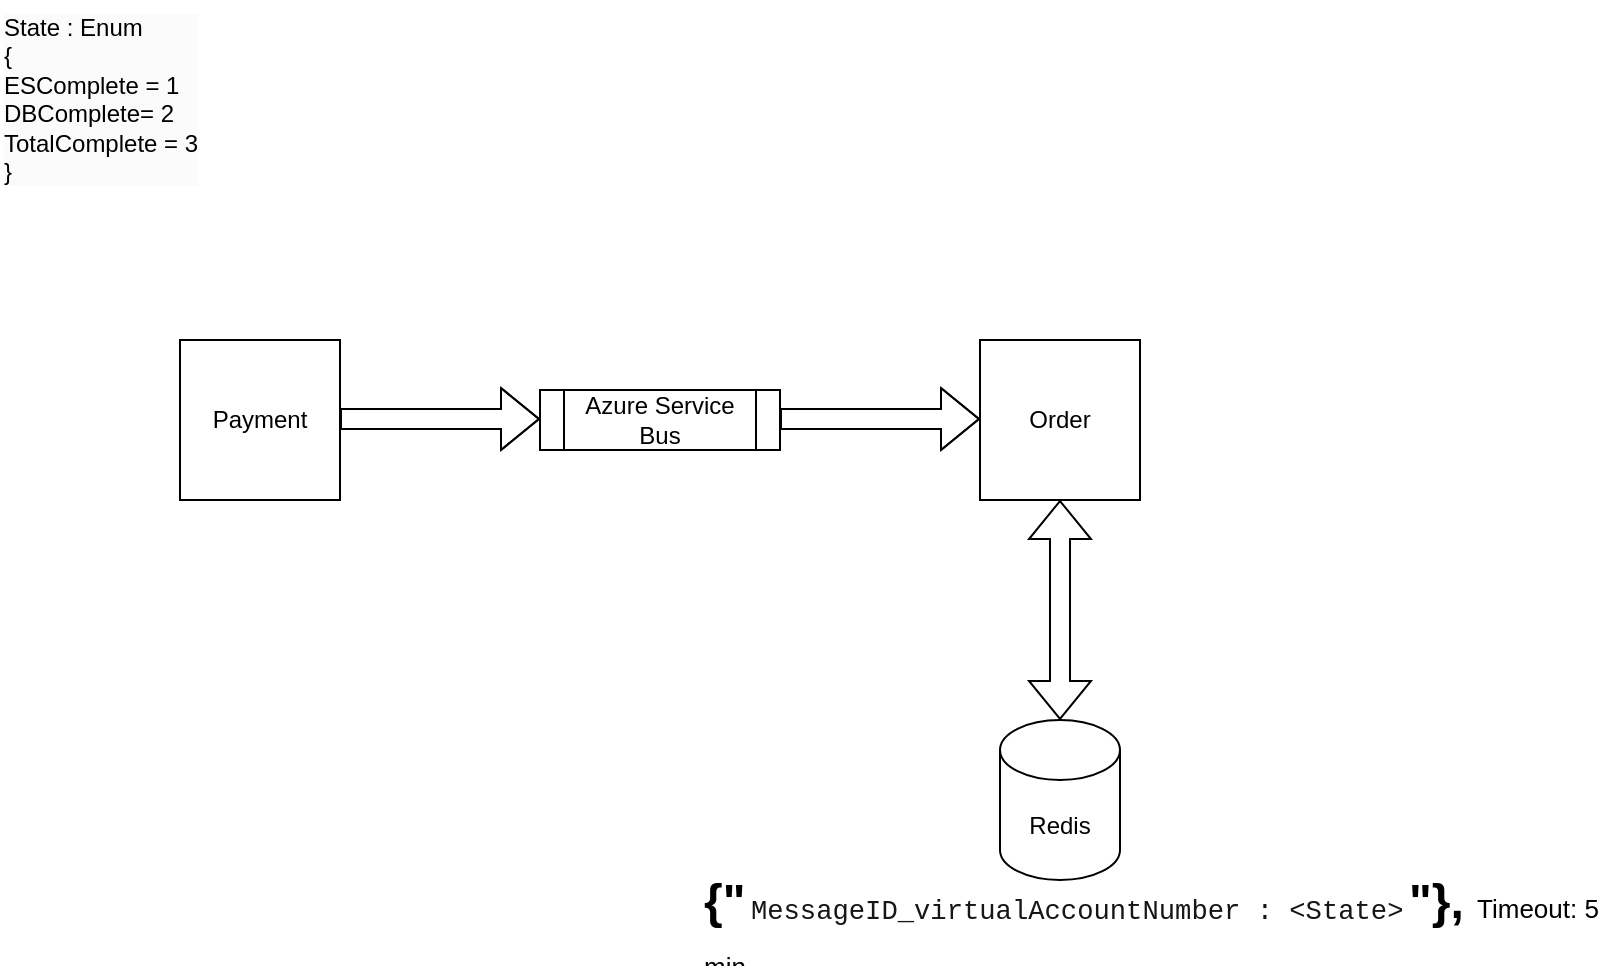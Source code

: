 <mxfile version="24.7.6">
  <diagram name="Page-1" id="N0aLUImtWfsf37ES5xlU">
    <mxGraphModel dx="1434" dy="772" grid="1" gridSize="10" guides="1" tooltips="1" connect="1" arrows="1" fold="1" page="1" pageScale="1" pageWidth="850" pageHeight="1100" math="0" shadow="0">
      <root>
        <mxCell id="0" />
        <mxCell id="1" parent="0" />
        <mxCell id="L4ZiJg9K0dXXw4O32fE6-1" value="Payment" style="whiteSpace=wrap;html=1;aspect=fixed;" vertex="1" parent="1">
          <mxGeometry x="110" y="220" width="80" height="80" as="geometry" />
        </mxCell>
        <mxCell id="L4ZiJg9K0dXXw4O32fE6-2" value="" style="shape=flexArrow;endArrow=classic;html=1;rounded=0;" edge="1" parent="1">
          <mxGeometry width="50" height="50" relative="1" as="geometry">
            <mxPoint x="190" y="259.5" as="sourcePoint" />
            <mxPoint x="290" y="259.5" as="targetPoint" />
            <Array as="points">
              <mxPoint x="200" y="259.5" />
            </Array>
          </mxGeometry>
        </mxCell>
        <mxCell id="L4ZiJg9K0dXXw4O32fE6-3" value="Azure Service Bus" style="shape=process;whiteSpace=wrap;html=1;backgroundOutline=1;" vertex="1" parent="1">
          <mxGeometry x="290" y="245" width="120" height="30" as="geometry" />
        </mxCell>
        <mxCell id="L4ZiJg9K0dXXw4O32fE6-4" value="Order" style="whiteSpace=wrap;html=1;aspect=fixed;" vertex="1" parent="1">
          <mxGeometry x="510" y="220" width="80" height="80" as="geometry" />
        </mxCell>
        <mxCell id="L4ZiJg9K0dXXw4O32fE6-5" value="" style="shape=flexArrow;endArrow=classic;html=1;rounded=0;" edge="1" parent="1">
          <mxGeometry width="50" height="50" relative="1" as="geometry">
            <mxPoint x="410" y="259.5" as="sourcePoint" />
            <mxPoint x="510" y="259.5" as="targetPoint" />
            <Array as="points">
              <mxPoint x="420" y="259.5" />
            </Array>
          </mxGeometry>
        </mxCell>
        <mxCell id="L4ZiJg9K0dXXw4O32fE6-7" value="Redis" style="shape=cylinder3;whiteSpace=wrap;html=1;boundedLbl=1;backgroundOutline=1;size=15;" vertex="1" parent="1">
          <mxGeometry x="520" y="410" width="60" height="80" as="geometry" />
        </mxCell>
        <mxCell id="L4ZiJg9K0dXXw4O32fE6-8" value="" style="shape=flexArrow;endArrow=classic;startArrow=classic;html=1;rounded=0;entryX=0.5;entryY=1;entryDx=0;entryDy=0;exitX=0.5;exitY=0;exitDx=0;exitDy=0;exitPerimeter=0;" edge="1" parent="1" source="L4ZiJg9K0dXXw4O32fE6-7" target="L4ZiJg9K0dXXw4O32fE6-4">
          <mxGeometry width="100" height="100" relative="1" as="geometry">
            <mxPoint x="430" y="440" as="sourcePoint" />
            <mxPoint x="530" y="340" as="targetPoint" />
          </mxGeometry>
        </mxCell>
        <mxCell id="L4ZiJg9K0dXXw4O32fE6-9" value="&lt;h1 style=&quot;margin-top: 0px;&quot;&gt;{&quot;&lt;code style=&quot;background-color: var(--theme-inline-code); font-weight: normal; box-sizing: inherit; outline-color: inherit; font-family: SFMono-Regular, Consolas, &amp;quot;Liberation Mono&amp;quot;, Menlo, Courier, monospace; font-size: 13.6px; direction: ltr; overflow-wrap: break-word; border-radius: 3px; padding: 0.1em 0.2em; color: rgb(22, 22, 22);&quot;&gt;MessageID_virtualAccountNumber : &amp;lt;State&amp;gt;&lt;/code&gt;&quot;}, &lt;span style=&quot;font-weight: normal;&quot;&gt;&lt;font style=&quot;font-size: 13px;&quot;&gt;Timeout: 5 min&lt;/font&gt;&lt;/span&gt;&lt;/h1&gt;&lt;div&gt;&lt;br&gt;&lt;/div&gt;&lt;div&gt;&lt;br&gt;&lt;/div&gt;" style="text;html=1;whiteSpace=wrap;overflow=hidden;rounded=0;" vertex="1" parent="1">
          <mxGeometry x="370" y="480" width="450" height="50" as="geometry" />
        </mxCell>
        <mxCell id="L4ZiJg9K0dXXw4O32fE6-10" value="&lt;div style=&quot;forced-color-adjust: none; color: rgb(0, 0, 0); font-family: Helvetica; font-size: 12px; font-style: normal; font-variant-ligatures: normal; font-variant-caps: normal; font-weight: 400; letter-spacing: normal; orphans: 2; text-align: left; text-indent: 0px; text-transform: none; widows: 2; word-spacing: 0px; -webkit-text-stroke-width: 0px; white-space: normal; background-color: rgb(251, 251, 251); text-decoration-thickness: initial; text-decoration-style: initial; text-decoration-color: initial;&quot;&gt;State : Enum&lt;/div&gt;&lt;div style=&quot;forced-color-adjust: none; color: rgb(0, 0, 0); font-family: Helvetica; font-size: 12px; font-style: normal; font-variant-ligatures: normal; font-variant-caps: normal; font-weight: 400; letter-spacing: normal; orphans: 2; text-align: left; text-indent: 0px; text-transform: none; widows: 2; word-spacing: 0px; -webkit-text-stroke-width: 0px; white-space: normal; background-color: rgb(251, 251, 251); text-decoration-thickness: initial; text-decoration-style: initial; text-decoration-color: initial;&quot;&gt;{&lt;/div&gt;&lt;div style=&quot;forced-color-adjust: none; color: rgb(0, 0, 0); font-family: Helvetica; font-size: 12px; font-style: normal; font-variant-ligatures: normal; font-variant-caps: normal; font-weight: 400; letter-spacing: normal; orphans: 2; text-align: left; text-indent: 0px; text-transform: none; widows: 2; word-spacing: 0px; -webkit-text-stroke-width: 0px; white-space: normal; background-color: rgb(251, 251, 251); text-decoration-thickness: initial; text-decoration-style: initial; text-decoration-color: initial;&quot;&gt;ESComplete = 1&lt;br style=&quot;forced-color-adjust: none;&quot;&gt;DBComplete= 2&lt;/div&gt;&lt;div style=&quot;forced-color-adjust: none; color: rgb(0, 0, 0); font-family: Helvetica; font-size: 12px; font-style: normal; font-variant-ligatures: normal; font-variant-caps: normal; font-weight: 400; letter-spacing: normal; orphans: 2; text-align: left; text-indent: 0px; text-transform: none; widows: 2; word-spacing: 0px; -webkit-text-stroke-width: 0px; white-space: normal; background-color: rgb(251, 251, 251); text-decoration-thickness: initial; text-decoration-style: initial; text-decoration-color: initial;&quot;&gt;TotalComplete = 3&lt;/div&gt;&lt;div style=&quot;forced-color-adjust: none; color: rgb(0, 0, 0); font-family: Helvetica; font-size: 12px; font-style: normal; font-variant-ligatures: normal; font-variant-caps: normal; font-weight: 400; letter-spacing: normal; orphans: 2; text-align: left; text-indent: 0px; text-transform: none; widows: 2; word-spacing: 0px; -webkit-text-stroke-width: 0px; white-space: normal; background-color: rgb(251, 251, 251); text-decoration-thickness: initial; text-decoration-style: initial; text-decoration-color: initial;&quot;&gt;}&lt;/div&gt;" style="text;whiteSpace=wrap;html=1;" vertex="1" parent="1">
          <mxGeometry x="20" y="50" width="130" height="120" as="geometry" />
        </mxCell>
      </root>
    </mxGraphModel>
  </diagram>
</mxfile>
